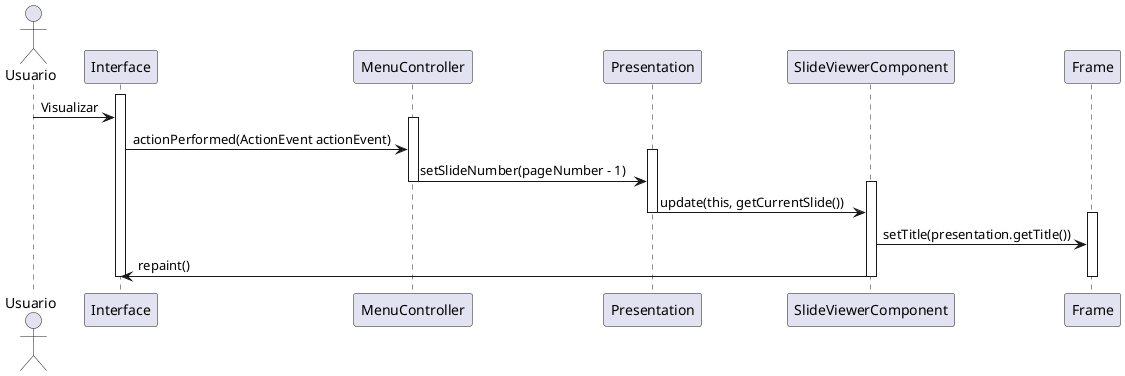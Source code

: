 @startuml

Actor Usuario as Usuario

Activate Interface
Usuario -> Interface : Visualizar

Activate MenuController
Interface -> MenuController : actionPerformed(ActionEvent actionEvent)

Activate Presentation
MenuController -> Presentation : setSlideNumber(pageNumber - 1)
Deactivate MenuController
Activate SlideViewerComponent
Presentation -> SlideViewerComponent : update(this, getCurrentSlide())
Deactivate Presentation
Activate Frame
SlideViewerComponent -> Frame : setTitle(presentation.getTitle())
SlideViewerComponent -> Interface : repaint()
Deactivate Frame
Deactivate SlideViewerComponent
Deactivate Interface

@enduml
